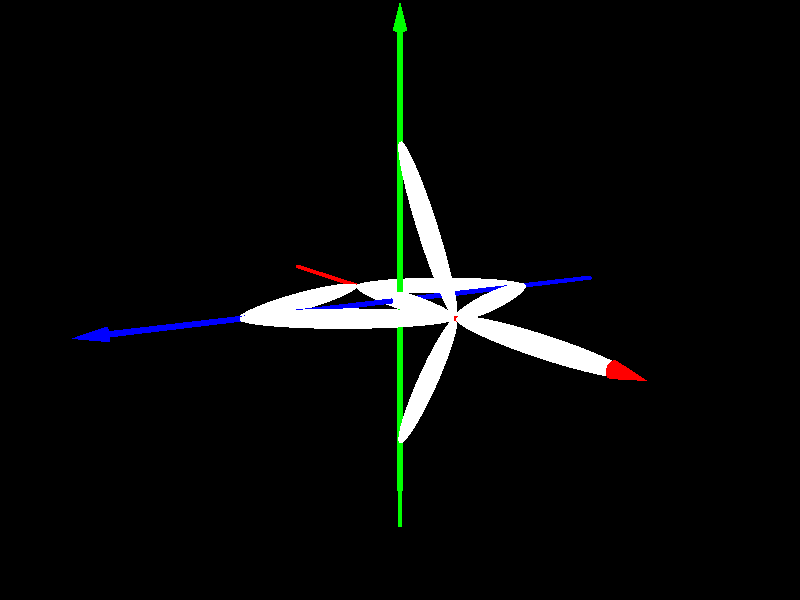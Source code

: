//    level: 1
//    axiom: @60X
//    rules: 
//           X -> "{^FX}{&FX}{^^FX}{&&FX}{>FX}{<FX}{X}{FFX}"
//   result: @60{^FX}{&FX}{^^FX}{&&FX}{>FX}{<FX}{X}{FFX}
//  objects: 
//           X -> "sphere { 0, 0.5 scale <2, 0.2, 0.2> texture { pigment { rgbf < 1, 1, 1, 0.5> } } }"
//           default -> "sphere { 0, 0.5 }"

#default { pigment { rgb 1 } }

union {
  object {
    sphere { 0, 0.5 scale <2, 0.2, 0.2> texture { pigment { rgbf < 1, 1, 1, 0.5> } } }
    transform {
      rotate 60*y 
      translate < 0.5, 0, 0.866025>
      scale 0.707107

    }
  }

  object {
    sphere { 0, 0.5 scale <2, 0.2, 0.2> texture { pigment { rgbf < 1, 1, 1, 0.5> } } }
    transform {
      rotate -60*y 
      translate < 0.5, 0, -0.866025>
      scale 0.707107

    }
  }

  object {
    sphere { 0, 0.5 scale <2, 0.2, 0.2> texture { pigment { rgbf < 1, 1, 1, 0.5> } } }
    transform {
      rotate 60*y rotate 60*y 
      translate < -0.5, 0, 0.866025>
      scale 0.707107

    }
  }

  object {
    sphere { 0, 0.5 scale <2, 0.2, 0.2> texture { pigment { rgbf < 1, 1, 1, 0.5> } } }
    transform {
      rotate -60*y rotate -60*y 
      translate < -0.5, 0, -0.866025>
      scale 0.707107

    }
  }

  object {
    sphere { 0, 0.5 scale <2, 0.2, 0.2> texture { pigment { rgbf < 1, 1, 1, 0.5> } } }
    transform {
      rotate -60*z 
      translate < 0.5, 0.866025, 0>
      scale 0.707107

    }
  }

  object {
    sphere { 0, 0.5 scale <2, 0.2, 0.2> texture { pigment { rgbf < 1, 1, 1, 0.5> } } }
    transform {
      rotate 60*z 
      translate < 0.5, -0.866025, 0>
      scale 0.707107

    }
  }

  object {
    sphere { 0, 0.5 scale <2, 0.2, 0.2> texture { pigment { rgbf < 1, 1, 1, 0.5> } } }
    transform {
      
      translate < 0, 0, 0>
      scale 0.707107

    }
  }

  object {
    sphere { 0, 0.5 scale <2, 0.2, 0.2> texture { pigment { rgbf < 1, 1, 1, 0.5> } } }
    transform {
      
      translate < 2, 0, 0>
      scale 0.707107

    }
  }

}
cylinder { -2*x, 2*x, 0.02 pigment { color rgb <1, 0, 0> } }
cone { 2*x, .05, 2.2*x, 0 pigment { color rgb <1, 0, 0> } }
cylinder { -2*y, 2*y, 0.02 pigment { color rgb <0, 1, 0> } }
cone { 2*y, .05, 2.2*y, 0 pigment { color rgb <0, 1, 0> } }
cylinder { -2*z, 2*z, 0.02 pigment { color rgb <0, 0, 1> } }
cone { 2*z, .05, 2.2*z, 0 pigment { color rgb <0, 0, 1> } }

camera {
  location <4,1,2.4> direction <0,1,0> right x*5/4 up y look_at 0
}
light_source { <200,500,100> color rgb 1 }
light_source { <6, 2, 3> color rgb 0.9 }
